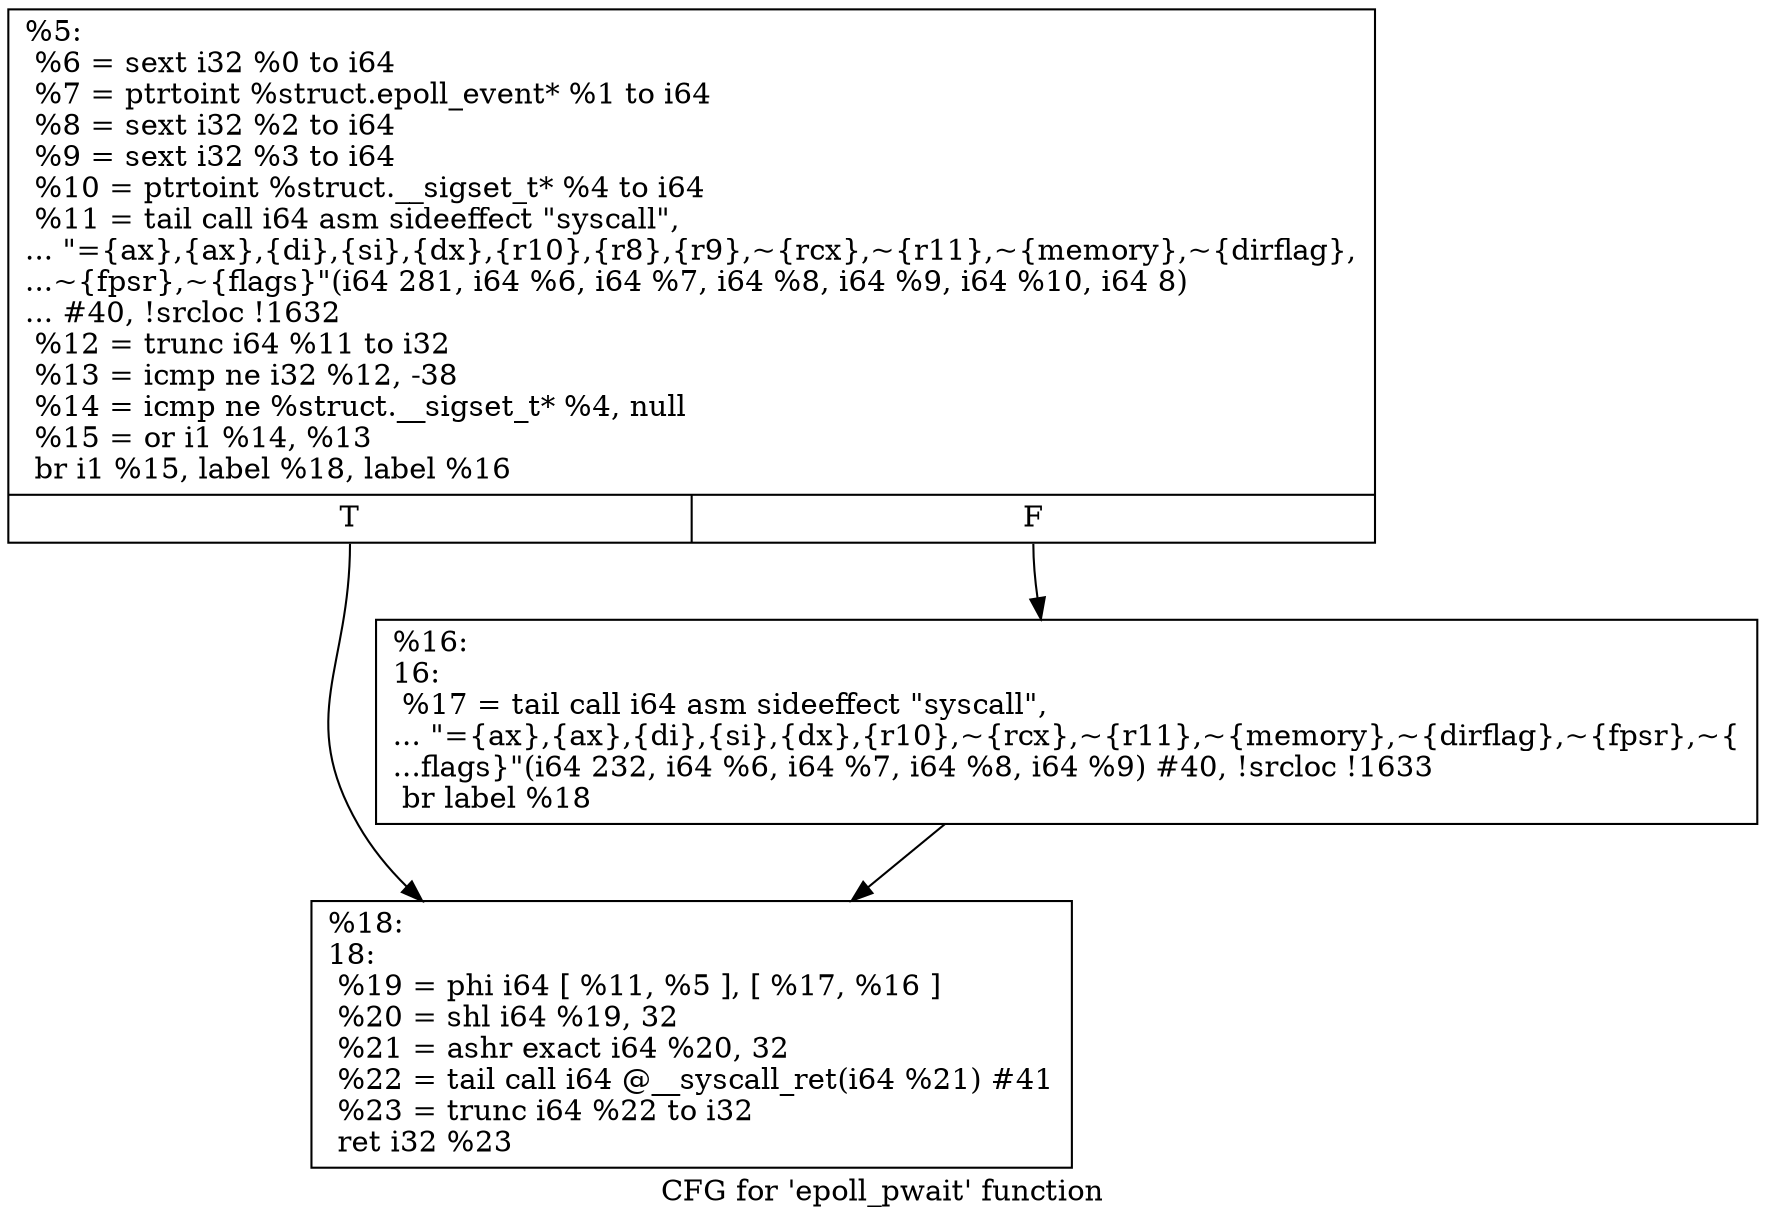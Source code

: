 digraph "CFG for 'epoll_pwait' function" {
	label="CFG for 'epoll_pwait' function";

	Node0x1d1bf40 [shape=record,label="{%5:\l  %6 = sext i32 %0 to i64\l  %7 = ptrtoint %struct.epoll_event* %1 to i64\l  %8 = sext i32 %2 to i64\l  %9 = sext i32 %3 to i64\l  %10 = ptrtoint %struct.__sigset_t* %4 to i64\l  %11 = tail call i64 asm sideeffect \"syscall\",\l... \"=\{ax\},\{ax\},\{di\},\{si\},\{dx\},\{r10\},\{r8\},\{r9\},~\{rcx\},~\{r11\},~\{memory\},~\{dirflag\},\l...~\{fpsr\},~\{flags\}\"(i64 281, i64 %6, i64 %7, i64 %8, i64 %9, i64 %10, i64 8)\l... #40, !srcloc !1632\l  %12 = trunc i64 %11 to i32\l  %13 = icmp ne i32 %12, -38\l  %14 = icmp ne %struct.__sigset_t* %4, null\l  %15 = or i1 %14, %13\l  br i1 %15, label %18, label %16\l|{<s0>T|<s1>F}}"];
	Node0x1d1bf40:s0 -> Node0x1d1c540;
	Node0x1d1bf40:s1 -> Node0x1d1bff0;
	Node0x1d1bff0 [shape=record,label="{%16:\l16:                                               \l  %17 = tail call i64 asm sideeffect \"syscall\",\l... \"=\{ax\},\{ax\},\{di\},\{si\},\{dx\},\{r10\},~\{rcx\},~\{r11\},~\{memory\},~\{dirflag\},~\{fpsr\},~\{\l...flags\}\"(i64 232, i64 %6, i64 %7, i64 %8, i64 %9) #40, !srcloc !1633\l  br label %18\l}"];
	Node0x1d1bff0 -> Node0x1d1c540;
	Node0x1d1c540 [shape=record,label="{%18:\l18:                                               \l  %19 = phi i64 [ %11, %5 ], [ %17, %16 ]\l  %20 = shl i64 %19, 32\l  %21 = ashr exact i64 %20, 32\l  %22 = tail call i64 @__syscall_ret(i64 %21) #41\l  %23 = trunc i64 %22 to i32\l  ret i32 %23\l}"];
}
